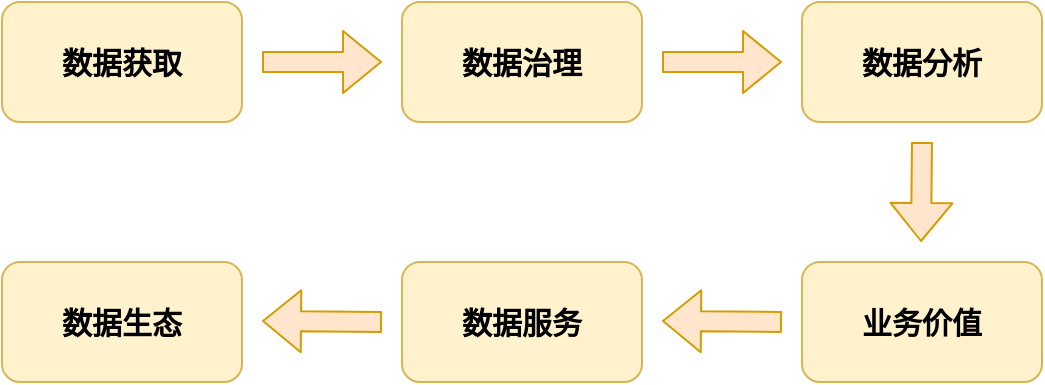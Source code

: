 <mxfile version="15.7.3" type="github" pages="2">
  <diagram id="E0HIP3PJ7RLCMdf3wlj8" name="Page-1">
    <mxGraphModel dx="429" dy="766" grid="1" gridSize="10" guides="1" tooltips="1" connect="1" arrows="1" fold="1" page="1" pageScale="1" pageWidth="827" pageHeight="1169" math="0" shadow="0">
      <root>
        <mxCell id="0" />
        <mxCell id="1" parent="0" />
        <mxCell id="LzxAw8_jCrCi0B_D956P-1" value="&lt;font style=&quot;font-size: 15px&quot;&gt;&lt;b&gt;数据获取&lt;/b&gt;&lt;/font&gt;" style="rounded=1;whiteSpace=wrap;html=1;fillColor=#fff2cc;strokeColor=#d6b656;" parent="1" vertex="1">
          <mxGeometry x="40" y="340" width="120" height="60" as="geometry" />
        </mxCell>
        <mxCell id="LzxAw8_jCrCi0B_D956P-2" value="" style="shape=flexArrow;endArrow=classic;html=1;fillColor=#ffe6cc;strokeColor=#d79b00;" parent="1" edge="1">
          <mxGeometry width="50" height="50" relative="1" as="geometry">
            <mxPoint x="170" y="370" as="sourcePoint" />
            <mxPoint x="230" y="370" as="targetPoint" />
            <Array as="points">
              <mxPoint x="230" y="370" />
            </Array>
          </mxGeometry>
        </mxCell>
        <mxCell id="LzxAw8_jCrCi0B_D956P-7" value="&lt;font style=&quot;font-size: 15px&quot;&gt;&lt;b&gt;数据治理&lt;/b&gt;&lt;/font&gt;" style="rounded=1;whiteSpace=wrap;html=1;fillColor=#fff2cc;strokeColor=#d6b656;" parent="1" vertex="1">
          <mxGeometry x="240" y="340" width="120" height="60" as="geometry" />
        </mxCell>
        <mxCell id="LzxAw8_jCrCi0B_D956P-8" value="" style="shape=flexArrow;endArrow=classic;html=1;fillColor=#ffe6cc;strokeColor=#d79b00;" parent="1" edge="1">
          <mxGeometry width="50" height="50" relative="1" as="geometry">
            <mxPoint x="370" y="370" as="sourcePoint" />
            <mxPoint x="430" y="370" as="targetPoint" />
            <Array as="points">
              <mxPoint x="430" y="370" />
            </Array>
          </mxGeometry>
        </mxCell>
        <mxCell id="LzxAw8_jCrCi0B_D956P-9" value="&lt;font size=&quot;1&quot;&gt;&lt;b style=&quot;font-size: 15px&quot;&gt;数据分析&lt;/b&gt;&lt;/font&gt;" style="rounded=1;whiteSpace=wrap;html=1;fillColor=#fff2cc;strokeColor=#d6b656;" parent="1" vertex="1">
          <mxGeometry x="440" y="340" width="120" height="60" as="geometry" />
        </mxCell>
        <mxCell id="LzxAw8_jCrCi0B_D956P-10" value="" style="shape=flexArrow;endArrow=classic;html=1;fillColor=#ffe6cc;strokeColor=#d79b00;" parent="1" edge="1">
          <mxGeometry width="50" height="50" relative="1" as="geometry">
            <mxPoint x="500" y="410" as="sourcePoint" />
            <mxPoint x="499.5" y="460" as="targetPoint" />
            <Array as="points">
              <mxPoint x="499.5" y="460" />
            </Array>
          </mxGeometry>
        </mxCell>
        <mxCell id="LzxAw8_jCrCi0B_D956P-11" value="&lt;font style=&quot;font-size: 15px&quot;&gt;&lt;b&gt;业务价值&lt;/b&gt;&lt;/font&gt;" style="rounded=1;whiteSpace=wrap;html=1;fillColor=#fff2cc;strokeColor=#d6b656;" parent="1" vertex="1">
          <mxGeometry x="440" y="470" width="120" height="60" as="geometry" />
        </mxCell>
        <mxCell id="LzxAw8_jCrCi0B_D956P-12" value="" style="shape=flexArrow;endArrow=classic;html=1;fillColor=#ffe6cc;strokeColor=#d79b00;" parent="1" edge="1">
          <mxGeometry width="50" height="50" relative="1" as="geometry">
            <mxPoint x="430" y="500" as="sourcePoint" />
            <mxPoint x="370" y="499.5" as="targetPoint" />
          </mxGeometry>
        </mxCell>
        <mxCell id="LzxAw8_jCrCi0B_D956P-15" value="&lt;font style=&quot;font-size: 15px&quot;&gt;&lt;b&gt;数据服务&lt;/b&gt;&lt;/font&gt;" style="rounded=1;whiteSpace=wrap;html=1;fillColor=#fff2cc;strokeColor=#d6b656;" parent="1" vertex="1">
          <mxGeometry x="240" y="470" width="120" height="60" as="geometry" />
        </mxCell>
        <mxCell id="LzxAw8_jCrCi0B_D956P-16" value="" style="shape=flexArrow;endArrow=classic;html=1;fillColor=#ffe6cc;strokeColor=#d79b00;" parent="1" edge="1">
          <mxGeometry width="50" height="50" relative="1" as="geometry">
            <mxPoint x="230" y="500" as="sourcePoint" />
            <mxPoint x="170" y="499.5" as="targetPoint" />
          </mxGeometry>
        </mxCell>
        <mxCell id="LzxAw8_jCrCi0B_D956P-17" value="&lt;font style=&quot;font-size: 15px&quot;&gt;&lt;b&gt;数据生态&lt;/b&gt;&lt;/font&gt;" style="rounded=1;whiteSpace=wrap;html=1;fillColor=#fff2cc;strokeColor=#d6b656;" parent="1" vertex="1">
          <mxGeometry x="40" y="470" width="120" height="60" as="geometry" />
        </mxCell>
      </root>
    </mxGraphModel>
  </diagram>
  <diagram id="ABP2tSajh8WfJCLe6L7v" name="Page-2">
    <mxGraphModel dx="1812" dy="716" grid="1" gridSize="10" guides="1" tooltips="1" connect="1" arrows="1" fold="1" page="1" pageScale="1" pageWidth="827" pageHeight="1169" math="0" shadow="0">
      <root>
        <mxCell id="mMTzaZpN42Yp4upPxHba-0" />
        <mxCell id="mMTzaZpN42Yp4upPxHba-1" parent="mMTzaZpN42Yp4upPxHba-0" />
        <mxCell id="mMTzaZpN42Yp4upPxHba-4" value="" style="edgeStyle=orthogonalEdgeStyle;rounded=0;orthogonalLoop=1;jettySize=auto;html=1;fontSize=18;entryX=0.5;entryY=0;entryDx=0;entryDy=0;" edge="1" parent="mMTzaZpN42Yp4upPxHba-1" source="mMTzaZpN42Yp4upPxHba-2" target="mMTzaZpN42Yp4upPxHba-6">
          <mxGeometry relative="1" as="geometry">
            <mxPoint x="245" y="125" as="targetPoint" />
          </mxGeometry>
        </mxCell>
        <mxCell id="mMTzaZpN42Yp4upPxHba-2" value="&lt;span style=&quot;font-size: 18px&quot;&gt;Boot&amp;nbsp;&lt;/span&gt;" style="rounded=1;whiteSpace=wrap;html=1;fontStyle=1;fillColor=#dae8fc;strokeColor=#6c8ebf;shadow=1;" vertex="1" parent="mMTzaZpN42Yp4upPxHba-1">
          <mxGeometry x="210" y="40" width="70" height="30" as="geometry" />
        </mxCell>
        <mxCell id="mMTzaZpN42Yp4upPxHba-5" value="&lt;span style=&quot;font-size: 18px&quot;&gt;Radar Cart&lt;/span&gt;" style="rounded=0;whiteSpace=wrap;html=1;fontStyle=1;fillColor=#fff2cc;strokeColor=#d6b656;" vertex="1" parent="mMTzaZpN42Yp4upPxHba-1">
          <mxGeometry x="335" y="190" width="120" height="30" as="geometry" />
        </mxCell>
        <mxCell id="mMTzaZpN42Yp4upPxHba-15" value="" style="edgeStyle=orthogonalEdgeStyle;rounded=0;orthogonalLoop=1;jettySize=auto;html=1;fontSize=18;" edge="1" parent="mMTzaZpN42Yp4upPxHba-1" source="mMTzaZpN42Yp4upPxHba-6" target="mMTzaZpN42Yp4upPxHba-7">
          <mxGeometry relative="1" as="geometry" />
        </mxCell>
        <mxCell id="mMTzaZpN42Yp4upPxHba-20" value="" style="edgeStyle=orthogonalEdgeStyle;rounded=0;orthogonalLoop=1;jettySize=auto;html=1;fontSize=18;entryX=0.5;entryY=0;entryDx=0;entryDy=0;" edge="1" parent="mMTzaZpN42Yp4upPxHba-1" source="mMTzaZpN42Yp4upPxHba-6" target="mMTzaZpN42Yp4upPxHba-5">
          <mxGeometry relative="1" as="geometry">
            <mxPoint x="275" y="220" as="targetPoint" />
          </mxGeometry>
        </mxCell>
        <mxCell id="mMTzaZpN42Yp4upPxHba-6" value="&lt;span style=&quot;font-size: 18px&quot;&gt;Initialization&lt;/span&gt;" style="rounded=1;whiteSpace=wrap;html=1;fontStyle=1;fillColor=#dae8fc;strokeColor=#6c8ebf;shadow=1;" vertex="1" parent="mMTzaZpN42Yp4upPxHba-1">
          <mxGeometry x="185" y="100" width="120" height="30" as="geometry" />
        </mxCell>
        <mxCell id="mMTzaZpN42Yp4upPxHba-7" value="&lt;span style=&quot;font-size: 18px&quot;&gt;Joystick&lt;/span&gt;" style="rounded=0;whiteSpace=wrap;html=1;fontStyle=1;fillColor=#fff2cc;strokeColor=#d6b656;" vertex="1" parent="mMTzaZpN42Yp4upPxHba-1">
          <mxGeometry x="35" y="190" width="120" height="30" as="geometry" />
        </mxCell>
        <mxCell id="mMTzaZpN42Yp4upPxHba-14" value="&lt;span style=&quot;font-size: 18px&quot;&gt;Press Button 2&lt;/span&gt;" style="rounded=1;whiteSpace=wrap;html=1;fontStyle=1;fillColor=#dae8fc;strokeColor=#6c8ebf;" vertex="1" parent="mMTzaZpN42Yp4upPxHba-1">
          <mxGeometry x="317.5" y="250" width="155" height="30" as="geometry" />
        </mxCell>
        <mxCell id="mMTzaZpN42Yp4upPxHba-28" value="" style="edgeStyle=orthogonalEdgeStyle;rounded=0;orthogonalLoop=1;jettySize=auto;html=1;fontSize=18;fillColor=#f5f5f5;strokeColor=#666666;strokeWidth=3;" edge="1" parent="mMTzaZpN42Yp4upPxHba-1" source="mMTzaZpN42Yp4upPxHba-21" target="mMTzaZpN42Yp4upPxHba-23">
          <mxGeometry relative="1" as="geometry" />
        </mxCell>
        <mxCell id="mMTzaZpN42Yp4upPxHba-21" value="&lt;font style=&quot;font-size: 16px&quot;&gt;Radar 1 ON&lt;br&gt;LED 2 ON&lt;br&gt;&lt;/font&gt;" style="rounded=0;whiteSpace=wrap;html=1;shadow=1;fontSize=18;fillColor=#f5f5f5;fontColor=#333333;strokeColor=#666666;" vertex="1" parent="mMTzaZpN42Yp4upPxHba-1">
          <mxGeometry x="270" y="310" width="107.5" height="50" as="geometry" />
        </mxCell>
        <mxCell id="mMTzaZpN42Yp4upPxHba-29" value="" style="edgeStyle=orthogonalEdgeStyle;rounded=0;orthogonalLoop=1;jettySize=auto;html=1;fontSize=18;fillColor=#f5f5f5;strokeColor=#666666;strokeWidth=3;" edge="1" parent="mMTzaZpN42Yp4upPxHba-1" source="mMTzaZpN42Yp4upPxHba-23" target="mMTzaZpN42Yp4upPxHba-24">
          <mxGeometry relative="1" as="geometry" />
        </mxCell>
        <mxCell id="mMTzaZpN42Yp4upPxHba-23" value="Radar 2 ON&lt;br&gt;LED 3 ON" style="rounded=0;whiteSpace=wrap;html=1;shadow=1;fontSize=16;fillColor=#f5f5f5;fontColor=#333333;strokeColor=#666666;" vertex="1" parent="mMTzaZpN42Yp4upPxHba-1">
          <mxGeometry x="426.25" y="310" width="105" height="50" as="geometry" />
        </mxCell>
        <mxCell id="mMTzaZpN42Yp4upPxHba-30" value="" style="edgeStyle=orthogonalEdgeStyle;rounded=0;orthogonalLoop=1;jettySize=auto;html=1;fontSize=18;fillColor=#f5f5f5;strokeColor=#666666;strokeWidth=3;" edge="1" parent="mMTzaZpN42Yp4upPxHba-1" source="mMTzaZpN42Yp4upPxHba-24" target="mMTzaZpN42Yp4upPxHba-25">
          <mxGeometry relative="1" as="geometry" />
        </mxCell>
        <mxCell id="mMTzaZpN42Yp4upPxHba-24" value="Radar 3 ON&lt;br&gt;LED 4 ON" style="rounded=0;whiteSpace=wrap;html=1;shadow=1;fontSize=16;fillColor=#f5f5f5;fontColor=#333333;strokeColor=#666666;" vertex="1" parent="mMTzaZpN42Yp4upPxHba-1">
          <mxGeometry x="426.25" y="394.5" width="107.5" height="50" as="geometry" />
        </mxCell>
        <mxCell id="mMTzaZpN42Yp4upPxHba-31" value="" style="edgeStyle=orthogonalEdgeStyle;rounded=0;orthogonalLoop=1;jettySize=auto;html=1;fontSize=18;fillColor=#f5f5f5;strokeColor=#666666;strokeWidth=3;" edge="1" parent="mMTzaZpN42Yp4upPxHba-1" source="mMTzaZpN42Yp4upPxHba-25" target="mMTzaZpN42Yp4upPxHba-26">
          <mxGeometry relative="1" as="geometry" />
        </mxCell>
        <mxCell id="mMTzaZpN42Yp4upPxHba-25" value="Radar 4 ON&lt;br&gt;LED 5 ON" style="rounded=0;whiteSpace=wrap;html=1;shadow=1;fontSize=16;fillColor=#f5f5f5;fontColor=#333333;strokeColor=#666666;" vertex="1" parent="mMTzaZpN42Yp4upPxHba-1">
          <mxGeometry x="427.5" y="480" width="107.5" height="50" as="geometry" />
        </mxCell>
        <mxCell id="mMTzaZpN42Yp4upPxHba-32" value="" style="edgeStyle=orthogonalEdgeStyle;rounded=0;orthogonalLoop=1;jettySize=auto;html=1;fontSize=18;fillColor=#f5f5f5;strokeColor=#666666;strokeWidth=3;" edge="1" parent="mMTzaZpN42Yp4upPxHba-1" source="mMTzaZpN42Yp4upPxHba-26" target="mMTzaZpN42Yp4upPxHba-27">
          <mxGeometry relative="1" as="geometry" />
        </mxCell>
        <mxCell id="mMTzaZpN42Yp4upPxHba-26" value="Infra-red ON&lt;br&gt;LED 6 ON" style="rounded=0;whiteSpace=wrap;html=1;shadow=1;fontSize=16;fillColor=#f5f5f5;fontColor=#333333;strokeColor=#666666;" vertex="1" parent="mMTzaZpN42Yp4upPxHba-1">
          <mxGeometry x="271.25" y="480" width="106.25" height="50" as="geometry" />
        </mxCell>
        <mxCell id="mMTzaZpN42Yp4upPxHba-33" value="" style="edgeStyle=orthogonalEdgeStyle;rounded=0;orthogonalLoop=1;jettySize=auto;html=1;fontSize=18;fillColor=#f5f5f5;strokeColor=#666666;strokeWidth=3;" edge="1" parent="mMTzaZpN42Yp4upPxHba-1" source="mMTzaZpN42Yp4upPxHba-27" target="mMTzaZpN42Yp4upPxHba-21">
          <mxGeometry relative="1" as="geometry" />
        </mxCell>
        <mxCell id="mMTzaZpN42Yp4upPxHba-27" value="Close ALL" style="rounded=0;whiteSpace=wrap;html=1;shadow=1;fontSize=16;fillColor=#f5f5f5;fontColor=#333333;strokeColor=#666666;" vertex="1" parent="mMTzaZpN42Yp4upPxHba-1">
          <mxGeometry x="271.25" y="404.5" width="105" height="30" as="geometry" />
        </mxCell>
        <mxCell id="mMTzaZpN42Yp4upPxHba-34" value="&lt;span style=&quot;font-family: &amp;quot;helvetica neue&amp;quot; , &amp;quot;helvetica&amp;quot; , &amp;quot;arial&amp;quot; , &amp;quot;hiragino sans gb&amp;quot; , &amp;quot;hiragino sans gb w3&amp;quot; , &amp;quot;microsoft yahei ui&amp;quot; , &amp;quot;microsoft yahei&amp;quot; , sans-serif&quot;&gt;&lt;font style=&quot;font-size: 16px&quot;&gt;Screen real-time data visualization&lt;/font&gt;&lt;/span&gt;" style="rounded=1;whiteSpace=wrap;html=1;shadow=1;fontSize=16;fillColor=#d5e8d4;strokeColor=#82b366;fontStyle=1" vertex="1" parent="mMTzaZpN42Yp4upPxHba-1">
          <mxGeometry x="670" y="631" width="150" height="54.5" as="geometry" />
        </mxCell>
        <mxCell id="mMTzaZpN42Yp4upPxHba-36" value="&lt;span style=&quot;font-size: 18px&quot;&gt;Press Button 3&lt;/span&gt;" style="rounded=1;whiteSpace=wrap;html=1;fontStyle=1;fillColor=#dae8fc;strokeColor=#6c8ebf;" vertex="1" parent="mMTzaZpN42Yp4upPxHba-1">
          <mxGeometry x="10" y="250" width="155" height="30" as="geometry" />
        </mxCell>
        <mxCell id="mMTzaZpN42Yp4upPxHba-41" value="" style="edgeStyle=orthogonalEdgeStyle;rounded=0;orthogonalLoop=1;jettySize=auto;html=1;fontSize=16;strokeWidth=2;" edge="1" parent="mMTzaZpN42Yp4upPxHba-1" source="mMTzaZpN42Yp4upPxHba-38" target="mMTzaZpN42Yp4upPxHba-39">
          <mxGeometry relative="1" as="geometry" />
        </mxCell>
        <mxCell id="mMTzaZpN42Yp4upPxHba-42" style="edgeStyle=orthogonalEdgeStyle;rounded=0;orthogonalLoop=1;jettySize=auto;html=1;fontSize=16;strokeWidth=2;entryX=0.5;entryY=0;entryDx=0;entryDy=0;" edge="1" parent="mMTzaZpN42Yp4upPxHba-1" source="mMTzaZpN42Yp4upPxHba-38" target="mMTzaZpN42Yp4upPxHba-40">
          <mxGeometry relative="1" as="geometry">
            <mxPoint x="510" y="602.75" as="targetPoint" />
          </mxGeometry>
        </mxCell>
        <mxCell id="mMTzaZpN42Yp4upPxHba-38" value="Distance &lt;br&gt;&amp;nbsp; Change ?" style="rhombus;whiteSpace=wrap;html=1;rounded=0;shadow=0;fontSize=16;" vertex="1" parent="mMTzaZpN42Yp4upPxHba-1">
          <mxGeometry x="335" y="570" width="129" height="65.5" as="geometry" />
        </mxCell>
        <mxCell id="mMTzaZpN42Yp4upPxHba-39" value="Update Data&amp;nbsp;&lt;br&gt;on Screen" style="rounded=0;whiteSpace=wrap;html=1;shadow=0;fontSize=16;" vertex="1" parent="mMTzaZpN42Yp4upPxHba-1">
          <mxGeometry x="339.5" y="685.5" width="120.5" height="44.5" as="geometry" />
        </mxCell>
        <mxCell id="mMTzaZpN42Yp4upPxHba-40" value="Remain unchanged" style="rounded=0;whiteSpace=wrap;html=1;shadow=0;fontSize=16;" vertex="1" parent="mMTzaZpN42Yp4upPxHba-1">
          <mxGeometry x="500" y="635.5" width="120" height="50" as="geometry" />
        </mxCell>
        <mxCell id="mMTzaZpN42Yp4upPxHba-43" value="" style="rounded=1;whiteSpace=wrap;html=1;shadow=0;fontSize=16;fillColor=none;strokeColor=#BFBFBF;strokeWidth=2;" vertex="1" parent="mMTzaZpN42Yp4upPxHba-1">
          <mxGeometry x="250" y="240" width="300" height="310" as="geometry" />
        </mxCell>
        <mxCell id="mMTzaZpN42Yp4upPxHba-46" value="Controller /&lt;br&gt;Sensor" style="rounded=1;whiteSpace=wrap;html=1;shadow=1;fontSize=16;fillColor=#d5e8d4;strokeColor=#82b366;fontStyle=1" vertex="1" parent="mMTzaZpN42Yp4upPxHba-1">
          <mxGeometry x="670" y="389" width="150" height="45.5" as="geometry" />
        </mxCell>
        <mxCell id="mMTzaZpN42Yp4upPxHba-47" value="Y Axis" style="rounded=0;whiteSpace=wrap;html=1;shadow=1;fontSize=16;fillColor=#f5f5f5;fontColor=#333333;strokeColor=#666666;" vertex="1" parent="mMTzaZpN42Yp4upPxHba-1">
          <mxGeometry x="-60" y="340" width="60" height="35.5" as="geometry" />
        </mxCell>
        <mxCell id="mMTzaZpN42Yp4upPxHba-48" value="X Axis" style="rounded=0;whiteSpace=wrap;html=1;shadow=1;fontSize=16;fillColor=#f5f5f5;fontColor=#333333;strokeColor=#666666;" vertex="1" parent="mMTzaZpN42Yp4upPxHba-1">
          <mxGeometry x="125" y="353.5" width="60" height="36.5" as="geometry" />
        </mxCell>
        <mxCell id="mMTzaZpN42Yp4upPxHba-49" value="Front" style="rounded=0;whiteSpace=wrap;html=1;shadow=1;fontSize=16;fillColor=#f5f5f5;fontColor=#333333;strokeColor=#666666;" vertex="1" parent="mMTzaZpN42Yp4upPxHba-1">
          <mxGeometry x="-120" y="430" width="70" height="30" as="geometry" />
        </mxCell>
        <mxCell id="mMTzaZpN42Yp4upPxHba-50" value="Back" style="rounded=0;whiteSpace=wrap;html=1;shadow=1;fontSize=16;fillColor=#f5f5f5;fontColor=#333333;strokeColor=#666666;" vertex="1" parent="mMTzaZpN42Yp4upPxHba-1">
          <mxGeometry x="-20" y="430" width="70" height="30" as="geometry" />
        </mxCell>
        <mxCell id="mMTzaZpN42Yp4upPxHba-51" value="Left" style="rounded=0;whiteSpace=wrap;html=1;shadow=1;fontSize=16;fillColor=#f5f5f5;fontColor=#333333;strokeColor=#666666;" vertex="1" parent="mMTzaZpN42Yp4upPxHba-1">
          <mxGeometry x="90" y="432.25" width="65" height="30" as="geometry" />
        </mxCell>
        <mxCell id="mMTzaZpN42Yp4upPxHba-52" value="Right" style="rounded=0;whiteSpace=wrap;html=1;shadow=1;fontSize=16;fillColor=#f5f5f5;fontColor=#333333;strokeColor=#666666;" vertex="1" parent="mMTzaZpN42Yp4upPxHba-1">
          <mxGeometry x="180" y="430" width="70" height="32.25" as="geometry" />
        </mxCell>
        <mxCell id="mMTzaZpN42Yp4upPxHba-53" value="" style="rhombus;whiteSpace=wrap;html=1;rounded=0;shadow=0;fontSize=16;strokeColor=#000000;strokeWidth=1;fillColor=none;" vertex="1" parent="mMTzaZpN42Yp4upPxHba-1">
          <mxGeometry x="-45" y="540" width="80" height="30" as="geometry" />
        </mxCell>
      </root>
    </mxGraphModel>
  </diagram>
</mxfile>
